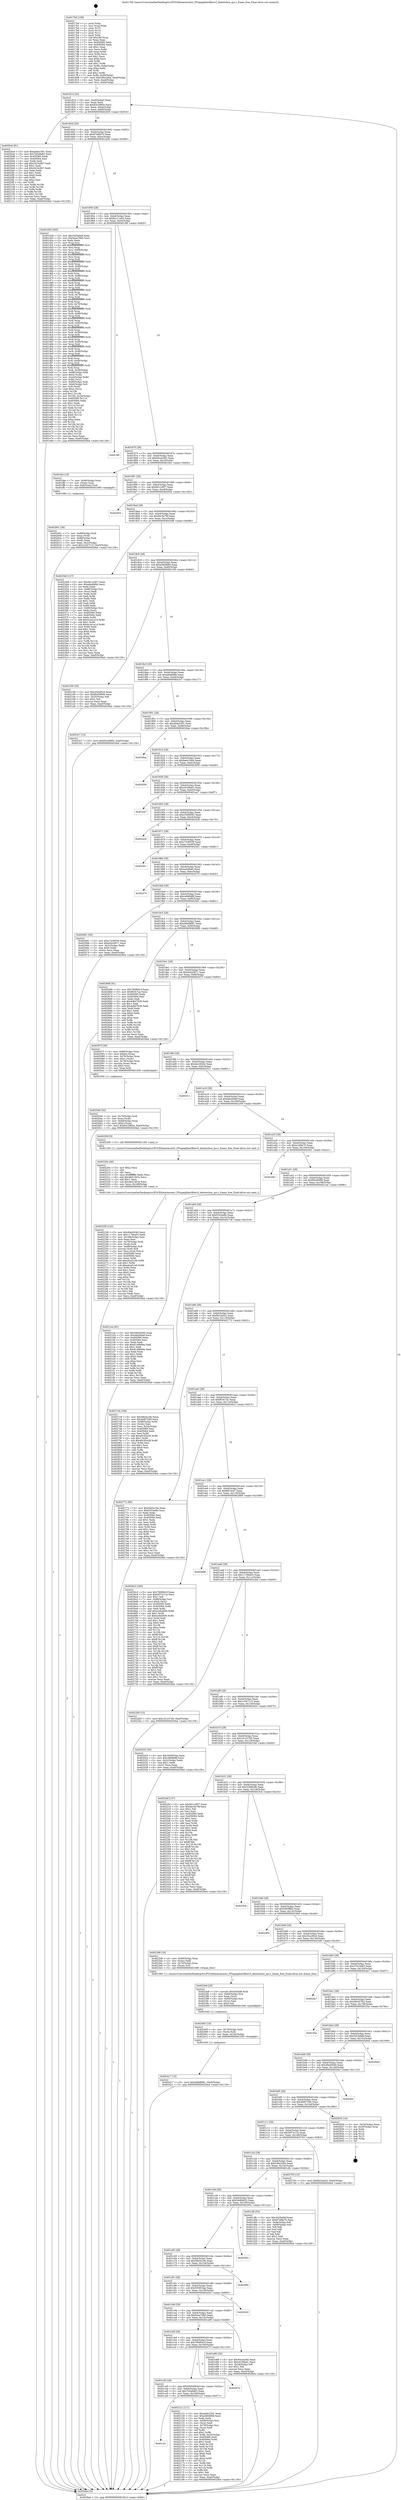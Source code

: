 digraph "0x4017b0" {
  label = "0x4017b0 (/mnt/c/Users/mathe/Desktop/tcc/POCII/binaries/extr_FFmpeglibavfiltervf_deinterlace_qsv.c_frame_free_Final-ollvm.out::main(0))"
  labelloc = "t"
  node[shape=record]

  Entry [label="",width=0.3,height=0.3,shape=circle,fillcolor=black,style=filled]
  "0x40181d" [label="{
     0x40181d [32]\l
     | [instrs]\l
     &nbsp;&nbsp;0x40181d \<+6\>: mov -0xa0(%rbp),%eax\l
     &nbsp;&nbsp;0x401823 \<+2\>: mov %eax,%ecx\l
     &nbsp;&nbsp;0x401825 \<+6\>: sub $0x83c2985e,%ecx\l
     &nbsp;&nbsp;0x40182b \<+6\>: mov %eax,-0xb4(%rbp)\l
     &nbsp;&nbsp;0x401831 \<+6\>: mov %ecx,-0xb8(%rbp)\l
     &nbsp;&nbsp;0x401837 \<+6\>: je 00000000004020c6 \<main+0x916\>\l
  }"]
  "0x4020c6" [label="{
     0x4020c6 [91]\l
     | [instrs]\l
     &nbsp;&nbsp;0x4020c6 \<+5\>: mov $0xabde2391,%eax\l
     &nbsp;&nbsp;0x4020cb \<+5\>: mov $0x7b5a9a63,%ecx\l
     &nbsp;&nbsp;0x4020d0 \<+7\>: mov 0x405060,%edx\l
     &nbsp;&nbsp;0x4020d7 \<+7\>: mov 0x405064,%esi\l
     &nbsp;&nbsp;0x4020de \<+2\>: mov %edx,%edi\l
     &nbsp;&nbsp;0x4020e0 \<+6\>: add $0x3d16c667,%edi\l
     &nbsp;&nbsp;0x4020e6 \<+3\>: sub $0x1,%edi\l
     &nbsp;&nbsp;0x4020e9 \<+6\>: sub $0x3d16c667,%edi\l
     &nbsp;&nbsp;0x4020ef \<+3\>: imul %edi,%edx\l
     &nbsp;&nbsp;0x4020f2 \<+3\>: and $0x1,%edx\l
     &nbsp;&nbsp;0x4020f5 \<+3\>: cmp $0x0,%edx\l
     &nbsp;&nbsp;0x4020f8 \<+4\>: sete %r8b\l
     &nbsp;&nbsp;0x4020fc \<+3\>: cmp $0xa,%esi\l
     &nbsp;&nbsp;0x4020ff \<+4\>: setl %r9b\l
     &nbsp;&nbsp;0x402103 \<+3\>: mov %r8b,%r10b\l
     &nbsp;&nbsp;0x402106 \<+3\>: and %r9b,%r10b\l
     &nbsp;&nbsp;0x402109 \<+3\>: xor %r9b,%r8b\l
     &nbsp;&nbsp;0x40210c \<+3\>: or %r8b,%r10b\l
     &nbsp;&nbsp;0x40210f \<+4\>: test $0x1,%r10b\l
     &nbsp;&nbsp;0x402113 \<+3\>: cmovne %ecx,%eax\l
     &nbsp;&nbsp;0x402116 \<+6\>: mov %eax,-0xa0(%rbp)\l
     &nbsp;&nbsp;0x40211c \<+5\>: jmp 00000000004029a4 \<main+0x11f4\>\l
  }"]
  "0x40183d" [label="{
     0x40183d [28]\l
     | [instrs]\l
     &nbsp;&nbsp;0x40183d \<+5\>: jmp 0000000000401842 \<main+0x92\>\l
     &nbsp;&nbsp;0x401842 \<+6\>: mov -0xb4(%rbp),%eax\l
     &nbsp;&nbsp;0x401848 \<+5\>: sub $0x874f8a70,%eax\l
     &nbsp;&nbsp;0x40184d \<+6\>: mov %eax,-0xbc(%rbp)\l
     &nbsp;&nbsp;0x401853 \<+6\>: je 0000000000401d30 \<main+0x580\>\l
  }"]
  Exit [label="",width=0.3,height=0.3,shape=circle,fillcolor=black,style=filled,peripheries=2]
  "0x401d30" [label="{
     0x401d30 [345]\l
     | [instrs]\l
     &nbsp;&nbsp;0x401d30 \<+5\>: mov $0x3d25ebbf,%eax\l
     &nbsp;&nbsp;0x401d35 \<+5\>: mov $0x5eaa78b0,%ecx\l
     &nbsp;&nbsp;0x401d3a \<+2\>: xor %edx,%edx\l
     &nbsp;&nbsp;0x401d3c \<+3\>: mov %rsp,%rsi\l
     &nbsp;&nbsp;0x401d3f \<+4\>: add $0xfffffffffffffff0,%rsi\l
     &nbsp;&nbsp;0x401d43 \<+3\>: mov %rsi,%rsp\l
     &nbsp;&nbsp;0x401d46 \<+7\>: mov %rsi,-0x98(%rbp)\l
     &nbsp;&nbsp;0x401d4d \<+3\>: mov %rsp,%rsi\l
     &nbsp;&nbsp;0x401d50 \<+4\>: add $0xfffffffffffffff0,%rsi\l
     &nbsp;&nbsp;0x401d54 \<+3\>: mov %rsi,%rsp\l
     &nbsp;&nbsp;0x401d57 \<+3\>: mov %rsp,%rdi\l
     &nbsp;&nbsp;0x401d5a \<+4\>: add $0xfffffffffffffff0,%rdi\l
     &nbsp;&nbsp;0x401d5e \<+3\>: mov %rdi,%rsp\l
     &nbsp;&nbsp;0x401d61 \<+7\>: mov %rdi,-0x90(%rbp)\l
     &nbsp;&nbsp;0x401d68 \<+3\>: mov %rsp,%rdi\l
     &nbsp;&nbsp;0x401d6b \<+4\>: add $0xfffffffffffffff0,%rdi\l
     &nbsp;&nbsp;0x401d6f \<+3\>: mov %rdi,%rsp\l
     &nbsp;&nbsp;0x401d72 \<+7\>: mov %rdi,-0x88(%rbp)\l
     &nbsp;&nbsp;0x401d79 \<+3\>: mov %rsp,%rdi\l
     &nbsp;&nbsp;0x401d7c \<+4\>: add $0xfffffffffffffff0,%rdi\l
     &nbsp;&nbsp;0x401d80 \<+3\>: mov %rdi,%rsp\l
     &nbsp;&nbsp;0x401d83 \<+4\>: mov %rdi,-0x80(%rbp)\l
     &nbsp;&nbsp;0x401d87 \<+3\>: mov %rsp,%rdi\l
     &nbsp;&nbsp;0x401d8a \<+4\>: add $0xfffffffffffffff0,%rdi\l
     &nbsp;&nbsp;0x401d8e \<+3\>: mov %rdi,%rsp\l
     &nbsp;&nbsp;0x401d91 \<+4\>: mov %rdi,-0x78(%rbp)\l
     &nbsp;&nbsp;0x401d95 \<+3\>: mov %rsp,%rdi\l
     &nbsp;&nbsp;0x401d98 \<+4\>: add $0xfffffffffffffff0,%rdi\l
     &nbsp;&nbsp;0x401d9c \<+3\>: mov %rdi,%rsp\l
     &nbsp;&nbsp;0x401d9f \<+4\>: mov %rdi,-0x70(%rbp)\l
     &nbsp;&nbsp;0x401da3 \<+3\>: mov %rsp,%rdi\l
     &nbsp;&nbsp;0x401da6 \<+4\>: add $0xfffffffffffffff0,%rdi\l
     &nbsp;&nbsp;0x401daa \<+3\>: mov %rdi,%rsp\l
     &nbsp;&nbsp;0x401dad \<+4\>: mov %rdi,-0x68(%rbp)\l
     &nbsp;&nbsp;0x401db1 \<+3\>: mov %rsp,%rdi\l
     &nbsp;&nbsp;0x401db4 \<+4\>: add $0xfffffffffffffff0,%rdi\l
     &nbsp;&nbsp;0x401db8 \<+3\>: mov %rdi,%rsp\l
     &nbsp;&nbsp;0x401dbb \<+4\>: mov %rdi,-0x60(%rbp)\l
     &nbsp;&nbsp;0x401dbf \<+3\>: mov %rsp,%rdi\l
     &nbsp;&nbsp;0x401dc2 \<+4\>: add $0xfffffffffffffff0,%rdi\l
     &nbsp;&nbsp;0x401dc6 \<+3\>: mov %rdi,%rsp\l
     &nbsp;&nbsp;0x401dc9 \<+4\>: mov %rdi,-0x58(%rbp)\l
     &nbsp;&nbsp;0x401dcd \<+3\>: mov %rsp,%rdi\l
     &nbsp;&nbsp;0x401dd0 \<+4\>: add $0xfffffffffffffff0,%rdi\l
     &nbsp;&nbsp;0x401dd4 \<+3\>: mov %rdi,%rsp\l
     &nbsp;&nbsp;0x401dd7 \<+4\>: mov %rdi,-0x50(%rbp)\l
     &nbsp;&nbsp;0x401ddb \<+3\>: mov %rsp,%rdi\l
     &nbsp;&nbsp;0x401dde \<+4\>: add $0xfffffffffffffff0,%rdi\l
     &nbsp;&nbsp;0x401de2 \<+3\>: mov %rdi,%rsp\l
     &nbsp;&nbsp;0x401de5 \<+4\>: mov %rdi,-0x48(%rbp)\l
     &nbsp;&nbsp;0x401de9 \<+3\>: mov %rsp,%rdi\l
     &nbsp;&nbsp;0x401dec \<+4\>: add $0xfffffffffffffff0,%rdi\l
     &nbsp;&nbsp;0x401df0 \<+3\>: mov %rdi,%rsp\l
     &nbsp;&nbsp;0x401df3 \<+4\>: mov %rdi,-0x40(%rbp)\l
     &nbsp;&nbsp;0x401df7 \<+3\>: mov %rsp,%rdi\l
     &nbsp;&nbsp;0x401dfa \<+4\>: add $0xfffffffffffffff0,%rdi\l
     &nbsp;&nbsp;0x401dfe \<+3\>: mov %rdi,%rsp\l
     &nbsp;&nbsp;0x401e01 \<+4\>: mov %rdi,-0x38(%rbp)\l
     &nbsp;&nbsp;0x401e05 \<+7\>: mov -0x98(%rbp),%rdi\l
     &nbsp;&nbsp;0x401e0c \<+6\>: movl $0x0,(%rdi)\l
     &nbsp;&nbsp;0x401e12 \<+7\>: mov -0xa4(%rbp),%r8d\l
     &nbsp;&nbsp;0x401e19 \<+3\>: mov %r8d,(%rsi)\l
     &nbsp;&nbsp;0x401e1c \<+7\>: mov -0x90(%rbp),%rdi\l
     &nbsp;&nbsp;0x401e23 \<+7\>: mov -0xb0(%rbp),%r9\l
     &nbsp;&nbsp;0x401e2a \<+3\>: mov %r9,(%rdi)\l
     &nbsp;&nbsp;0x401e2d \<+3\>: cmpl $0x2,(%rsi)\l
     &nbsp;&nbsp;0x401e30 \<+4\>: setne %r10b\l
     &nbsp;&nbsp;0x401e34 \<+4\>: and $0x1,%r10b\l
     &nbsp;&nbsp;0x401e38 \<+4\>: mov %r10b,-0x2d(%rbp)\l
     &nbsp;&nbsp;0x401e3c \<+8\>: mov 0x405060,%r11d\l
     &nbsp;&nbsp;0x401e44 \<+7\>: mov 0x405064,%ebx\l
     &nbsp;&nbsp;0x401e4b \<+3\>: sub $0x1,%edx\l
     &nbsp;&nbsp;0x401e4e \<+3\>: mov %r11d,%r14d\l
     &nbsp;&nbsp;0x401e51 \<+3\>: add %edx,%r14d\l
     &nbsp;&nbsp;0x401e54 \<+4\>: imul %r14d,%r11d\l
     &nbsp;&nbsp;0x401e58 \<+4\>: and $0x1,%r11d\l
     &nbsp;&nbsp;0x401e5c \<+4\>: cmp $0x0,%r11d\l
     &nbsp;&nbsp;0x401e60 \<+4\>: sete %r10b\l
     &nbsp;&nbsp;0x401e64 \<+3\>: cmp $0xa,%ebx\l
     &nbsp;&nbsp;0x401e67 \<+4\>: setl %r15b\l
     &nbsp;&nbsp;0x401e6b \<+3\>: mov %r10b,%r12b\l
     &nbsp;&nbsp;0x401e6e \<+3\>: and %r15b,%r12b\l
     &nbsp;&nbsp;0x401e71 \<+3\>: xor %r15b,%r10b\l
     &nbsp;&nbsp;0x401e74 \<+3\>: or %r10b,%r12b\l
     &nbsp;&nbsp;0x401e77 \<+4\>: test $0x1,%r12b\l
     &nbsp;&nbsp;0x401e7b \<+3\>: cmovne %ecx,%eax\l
     &nbsp;&nbsp;0x401e7e \<+6\>: mov %eax,-0xa0(%rbp)\l
     &nbsp;&nbsp;0x401e84 \<+5\>: jmp 00000000004029a4 \<main+0x11f4\>\l
  }"]
  "0x401859" [label="{
     0x401859 [28]\l
     | [instrs]\l
     &nbsp;&nbsp;0x401859 \<+5\>: jmp 000000000040185e \<main+0xae\>\l
     &nbsp;&nbsp;0x40185e \<+6\>: mov -0xb4(%rbp),%eax\l
     &nbsp;&nbsp;0x401864 \<+5\>: sub $0x8cc11a02,%eax\l
     &nbsp;&nbsp;0x401869 \<+6\>: mov %eax,-0xc0(%rbp)\l
     &nbsp;&nbsp;0x40186f \<+6\>: je 0000000000401fdf \<main+0x82f\>\l
  }"]
  "0x402417" [label="{
     0x402417 [15]\l
     | [instrs]\l
     &nbsp;&nbsp;0x402417 \<+10\>: movl $0xd48d9681,-0xa0(%rbp)\l
     &nbsp;&nbsp;0x402421 \<+5\>: jmp 00000000004029a4 \<main+0x11f4\>\l
  }"]
  "0x401fdf" [label="{
     0x401fdf\l
  }", style=dashed]
  "0x401875" [label="{
     0x401875 [28]\l
     | [instrs]\l
     &nbsp;&nbsp;0x401875 \<+5\>: jmp 000000000040187a \<main+0xca\>\l
     &nbsp;&nbsp;0x40187a \<+6\>: mov -0xb4(%rbp),%eax\l
     &nbsp;&nbsp;0x401880 \<+5\>: sub $0x94cee260,%eax\l
     &nbsp;&nbsp;0x401885 \<+6\>: mov %eax,-0xc4(%rbp)\l
     &nbsp;&nbsp;0x40188b \<+6\>: je 0000000000401fee \<main+0x83e\>\l
  }"]
  "0x402405" [label="{
     0x402405 [18]\l
     | [instrs]\l
     &nbsp;&nbsp;0x402405 \<+4\>: mov -0x70(%rbp),%rdi\l
     &nbsp;&nbsp;0x402409 \<+3\>: mov (%rdi),%rdi\l
     &nbsp;&nbsp;0x40240c \<+6\>: mov %eax,-0x16c(%rbp)\l
     &nbsp;&nbsp;0x402412 \<+5\>: call 0000000000401030 \<free@plt\>\l
     | [calls]\l
     &nbsp;&nbsp;0x401030 \{1\} (unknown)\l
  }"]
  "0x401fee" [label="{
     0x401fee [19]\l
     | [instrs]\l
     &nbsp;&nbsp;0x401fee \<+7\>: mov -0x90(%rbp),%rax\l
     &nbsp;&nbsp;0x401ff5 \<+3\>: mov (%rax),%rax\l
     &nbsp;&nbsp;0x401ff8 \<+4\>: mov 0x8(%rax),%rdi\l
     &nbsp;&nbsp;0x401ffc \<+5\>: call 0000000000401060 \<atoi@plt\>\l
     | [calls]\l
     &nbsp;&nbsp;0x401060 \{1\} (unknown)\l
  }"]
  "0x401891" [label="{
     0x401891 [28]\l
     | [instrs]\l
     &nbsp;&nbsp;0x401891 \<+5\>: jmp 0000000000401896 \<main+0xe6\>\l
     &nbsp;&nbsp;0x401896 \<+6\>: mov -0xb4(%rbp),%eax\l
     &nbsp;&nbsp;0x40189c \<+5\>: sub $0x9d1cc957,%eax\l
     &nbsp;&nbsp;0x4018a1 \<+6\>: mov %eax,-0xc8(%rbp)\l
     &nbsp;&nbsp;0x4018a7 \<+6\>: je 0000000000402932 \<main+0x1182\>\l
  }"]
  "0x4023e8" [label="{
     0x4023e8 [29]\l
     | [instrs]\l
     &nbsp;&nbsp;0x4023e8 \<+10\>: movabs $0x4030d6,%rdi\l
     &nbsp;&nbsp;0x4023f2 \<+4\>: mov -0x60(%rbp),%rsi\l
     &nbsp;&nbsp;0x4023f6 \<+2\>: mov %eax,(%rsi)\l
     &nbsp;&nbsp;0x4023f8 \<+4\>: mov -0x60(%rbp),%rsi\l
     &nbsp;&nbsp;0x4023fc \<+2\>: mov (%rsi),%esi\l
     &nbsp;&nbsp;0x4023fe \<+2\>: mov $0x0,%al\l
     &nbsp;&nbsp;0x402400 \<+5\>: call 0000000000401040 \<printf@plt\>\l
     | [calls]\l
     &nbsp;&nbsp;0x401040 \{1\} (unknown)\l
  }"]
  "0x402932" [label="{
     0x402932\l
  }", style=dashed]
  "0x4018ad" [label="{
     0x4018ad [28]\l
     | [instrs]\l
     &nbsp;&nbsp;0x4018ad \<+5\>: jmp 00000000004018b2 \<main+0x102\>\l
     &nbsp;&nbsp;0x4018b2 \<+6\>: mov -0xb4(%rbp),%eax\l
     &nbsp;&nbsp;0x4018b8 \<+5\>: sub $0x9ec5e79f,%eax\l
     &nbsp;&nbsp;0x4018bd \<+6\>: mov %eax,-0xcc(%rbp)\l
     &nbsp;&nbsp;0x4018c3 \<+6\>: je 0000000000402348 \<main+0xb98\>\l
  }"]
  "0x402236" [label="{
     0x402236 [122]\l
     | [instrs]\l
     &nbsp;&nbsp;0x402236 \<+5\>: mov $0x49e45040,%ecx\l
     &nbsp;&nbsp;0x40223b \<+5\>: mov $0x11794a03,%edx\l
     &nbsp;&nbsp;0x402240 \<+6\>: mov -0x168(%rbp),%esi\l
     &nbsp;&nbsp;0x402246 \<+3\>: imul %eax,%esi\l
     &nbsp;&nbsp;0x402249 \<+4\>: mov -0x70(%rbp),%rdi\l
     &nbsp;&nbsp;0x40224d \<+3\>: mov (%rdi),%rdi\l
     &nbsp;&nbsp;0x402250 \<+4\>: mov -0x68(%rbp),%r8\l
     &nbsp;&nbsp;0x402254 \<+3\>: movslq (%r8),%r8\l
     &nbsp;&nbsp;0x402257 \<+4\>: mov %esi,(%rdi,%r8,4)\l
     &nbsp;&nbsp;0x40225b \<+7\>: mov 0x405060,%eax\l
     &nbsp;&nbsp;0x402262 \<+7\>: mov 0x405064,%esi\l
     &nbsp;&nbsp;0x402269 \<+3\>: mov %eax,%r9d\l
     &nbsp;&nbsp;0x40226c \<+7\>: add $0xa4ca51e6,%r9d\l
     &nbsp;&nbsp;0x402273 \<+4\>: sub $0x1,%r9d\l
     &nbsp;&nbsp;0x402277 \<+7\>: sub $0xa4ca51e6,%r9d\l
     &nbsp;&nbsp;0x40227e \<+4\>: imul %r9d,%eax\l
     &nbsp;&nbsp;0x402282 \<+3\>: and $0x1,%eax\l
     &nbsp;&nbsp;0x402285 \<+3\>: cmp $0x0,%eax\l
     &nbsp;&nbsp;0x402288 \<+4\>: sete %r10b\l
     &nbsp;&nbsp;0x40228c \<+3\>: cmp $0xa,%esi\l
     &nbsp;&nbsp;0x40228f \<+4\>: setl %r11b\l
     &nbsp;&nbsp;0x402293 \<+3\>: mov %r10b,%bl\l
     &nbsp;&nbsp;0x402296 \<+3\>: and %r11b,%bl\l
     &nbsp;&nbsp;0x402299 \<+3\>: xor %r11b,%r10b\l
     &nbsp;&nbsp;0x40229c \<+3\>: or %r10b,%bl\l
     &nbsp;&nbsp;0x40229f \<+3\>: test $0x1,%bl\l
     &nbsp;&nbsp;0x4022a2 \<+3\>: cmovne %edx,%ecx\l
     &nbsp;&nbsp;0x4022a5 \<+6\>: mov %ecx,-0xa0(%rbp)\l
     &nbsp;&nbsp;0x4022ab \<+5\>: jmp 00000000004029a4 \<main+0x11f4\>\l
  }"]
  "0x402348" [label="{
     0x402348 [127]\l
     | [instrs]\l
     &nbsp;&nbsp;0x402348 \<+5\>: mov $0x9d1cc957,%eax\l
     &nbsp;&nbsp;0x40234d \<+5\>: mov $0xa8a60fbb,%ecx\l
     &nbsp;&nbsp;0x402352 \<+2\>: xor %edx,%edx\l
     &nbsp;&nbsp;0x402354 \<+4\>: mov -0x68(%rbp),%rsi\l
     &nbsp;&nbsp;0x402358 \<+2\>: mov (%rsi),%edi\l
     &nbsp;&nbsp;0x40235a \<+3\>: mov %edx,%r8d\l
     &nbsp;&nbsp;0x40235d \<+3\>: sub %edi,%r8d\l
     &nbsp;&nbsp;0x402360 \<+2\>: mov %edx,%edi\l
     &nbsp;&nbsp;0x402362 \<+3\>: sub $0x1,%edi\l
     &nbsp;&nbsp;0x402365 \<+3\>: add %edi,%r8d\l
     &nbsp;&nbsp;0x402368 \<+3\>: sub %r8d,%edx\l
     &nbsp;&nbsp;0x40236b \<+4\>: mov -0x68(%rbp),%rsi\l
     &nbsp;&nbsp;0x40236f \<+2\>: mov %edx,(%rsi)\l
     &nbsp;&nbsp;0x402371 \<+7\>: mov 0x405060,%edx\l
     &nbsp;&nbsp;0x402378 \<+7\>: mov 0x405064,%edi\l
     &nbsp;&nbsp;0x40237f \<+3\>: mov %edx,%r8d\l
     &nbsp;&nbsp;0x402382 \<+7\>: add $0x4c3a1a1d,%r8d\l
     &nbsp;&nbsp;0x402389 \<+4\>: sub $0x1,%r8d\l
     &nbsp;&nbsp;0x40238d \<+7\>: sub $0x4c3a1a1d,%r8d\l
     &nbsp;&nbsp;0x402394 \<+4\>: imul %r8d,%edx\l
     &nbsp;&nbsp;0x402398 \<+3\>: and $0x1,%edx\l
     &nbsp;&nbsp;0x40239b \<+3\>: cmp $0x0,%edx\l
     &nbsp;&nbsp;0x40239e \<+4\>: sete %r9b\l
     &nbsp;&nbsp;0x4023a2 \<+3\>: cmp $0xa,%edi\l
     &nbsp;&nbsp;0x4023a5 \<+4\>: setl %r10b\l
     &nbsp;&nbsp;0x4023a9 \<+3\>: mov %r9b,%r11b\l
     &nbsp;&nbsp;0x4023ac \<+3\>: and %r10b,%r11b\l
     &nbsp;&nbsp;0x4023af \<+3\>: xor %r10b,%r9b\l
     &nbsp;&nbsp;0x4023b2 \<+3\>: or %r9b,%r11b\l
     &nbsp;&nbsp;0x4023b5 \<+4\>: test $0x1,%r11b\l
     &nbsp;&nbsp;0x4023b9 \<+3\>: cmovne %ecx,%eax\l
     &nbsp;&nbsp;0x4023bc \<+6\>: mov %eax,-0xa0(%rbp)\l
     &nbsp;&nbsp;0x4023c2 \<+5\>: jmp 00000000004029a4 \<main+0x11f4\>\l
  }"]
  "0x4018c9" [label="{
     0x4018c9 [28]\l
     | [instrs]\l
     &nbsp;&nbsp;0x4018c9 \<+5\>: jmp 00000000004018ce \<main+0x11e\>\l
     &nbsp;&nbsp;0x4018ce \<+6\>: mov -0xb4(%rbp),%eax\l
     &nbsp;&nbsp;0x4018d4 \<+5\>: sub $0xa5fd4668,%eax\l
     &nbsp;&nbsp;0x4018d9 \<+6\>: mov %eax,-0xd0(%rbp)\l
     &nbsp;&nbsp;0x4018df \<+6\>: je 0000000000402190 \<main+0x9e0\>\l
  }"]
  "0x40220e" [label="{
     0x40220e [40]\l
     | [instrs]\l
     &nbsp;&nbsp;0x40220e \<+5\>: mov $0x2,%ecx\l
     &nbsp;&nbsp;0x402213 \<+1\>: cltd\l
     &nbsp;&nbsp;0x402214 \<+2\>: idiv %ecx\l
     &nbsp;&nbsp;0x402216 \<+6\>: imul $0xfffffffe,%edx,%ecx\l
     &nbsp;&nbsp;0x40221c \<+6\>: add $0x4641261b,%ecx\l
     &nbsp;&nbsp;0x402222 \<+3\>: add $0x1,%ecx\l
     &nbsp;&nbsp;0x402225 \<+6\>: sub $0x4641261b,%ecx\l
     &nbsp;&nbsp;0x40222b \<+6\>: mov %ecx,-0x168(%rbp)\l
     &nbsp;&nbsp;0x402231 \<+5\>: call 0000000000401160 \<next_i\>\l
     | [calls]\l
     &nbsp;&nbsp;0x401160 \{1\} (/mnt/c/Users/mathe/Desktop/tcc/POCII/binaries/extr_FFmpeglibavfiltervf_deinterlace_qsv.c_frame_free_Final-ollvm.out::next_i)\l
  }"]
  "0x402190" [label="{
     0x402190 [30]\l
     | [instrs]\l
     &nbsp;&nbsp;0x402190 \<+5\>: mov $0x35ec85c0,%eax\l
     &nbsp;&nbsp;0x402195 \<+5\>: mov $0xf0a59069,%ecx\l
     &nbsp;&nbsp;0x40219a \<+3\>: mov -0x25(%rbp),%dl\l
     &nbsp;&nbsp;0x40219d \<+3\>: test $0x1,%dl\l
     &nbsp;&nbsp;0x4021a0 \<+3\>: cmovne %ecx,%eax\l
     &nbsp;&nbsp;0x4021a3 \<+6\>: mov %eax,-0xa0(%rbp)\l
     &nbsp;&nbsp;0x4021a9 \<+5\>: jmp 00000000004029a4 \<main+0x11f4\>\l
  }"]
  "0x4018e5" [label="{
     0x4018e5 [28]\l
     | [instrs]\l
     &nbsp;&nbsp;0x4018e5 \<+5\>: jmp 00000000004018ea \<main+0x13a\>\l
     &nbsp;&nbsp;0x4018ea \<+6\>: mov -0xb4(%rbp),%eax\l
     &nbsp;&nbsp;0x4018f0 \<+5\>: sub $0xa8a60fbb,%eax\l
     &nbsp;&nbsp;0x4018f5 \<+6\>: mov %eax,-0xd4(%rbp)\l
     &nbsp;&nbsp;0x4018fb \<+6\>: je 00000000004023c7 \<main+0xc17\>\l
  }"]
  "0x401cf1" [label="{
     0x401cf1\l
  }", style=dashed]
  "0x4023c7" [label="{
     0x4023c7 [15]\l
     | [instrs]\l
     &nbsp;&nbsp;0x4023c7 \<+10\>: movl $0x83c2985e,-0xa0(%rbp)\l
     &nbsp;&nbsp;0x4023d1 \<+5\>: jmp 00000000004029a4 \<main+0x11f4\>\l
  }"]
  "0x401901" [label="{
     0x401901 [28]\l
     | [instrs]\l
     &nbsp;&nbsp;0x401901 \<+5\>: jmp 0000000000401906 \<main+0x156\>\l
     &nbsp;&nbsp;0x401906 \<+6\>: mov -0xb4(%rbp),%eax\l
     &nbsp;&nbsp;0x40190c \<+5\>: sub $0xabde2391,%eax\l
     &nbsp;&nbsp;0x401911 \<+6\>: mov %eax,-0xd8(%rbp)\l
     &nbsp;&nbsp;0x401917 \<+6\>: je 00000000004028aa \<main+0x10fa\>\l
  }"]
  "0x402121" [label="{
     0x402121 [111]\l
     | [instrs]\l
     &nbsp;&nbsp;0x402121 \<+5\>: mov $0xabde2391,%eax\l
     &nbsp;&nbsp;0x402126 \<+5\>: mov $0xa5fd4668,%ecx\l
     &nbsp;&nbsp;0x40212b \<+2\>: xor %edx,%edx\l
     &nbsp;&nbsp;0x40212d \<+4\>: mov -0x68(%rbp),%rsi\l
     &nbsp;&nbsp;0x402131 \<+2\>: mov (%rsi),%edi\l
     &nbsp;&nbsp;0x402133 \<+4\>: mov -0x78(%rbp),%rsi\l
     &nbsp;&nbsp;0x402137 \<+2\>: cmp (%rsi),%edi\l
     &nbsp;&nbsp;0x402139 \<+4\>: setl %r8b\l
     &nbsp;&nbsp;0x40213d \<+4\>: and $0x1,%r8b\l
     &nbsp;&nbsp;0x402141 \<+4\>: mov %r8b,-0x25(%rbp)\l
     &nbsp;&nbsp;0x402145 \<+7\>: mov 0x405060,%edi\l
     &nbsp;&nbsp;0x40214c \<+8\>: mov 0x405064,%r9d\l
     &nbsp;&nbsp;0x402154 \<+3\>: sub $0x1,%edx\l
     &nbsp;&nbsp;0x402157 \<+3\>: mov %edi,%r10d\l
     &nbsp;&nbsp;0x40215a \<+3\>: add %edx,%r10d\l
     &nbsp;&nbsp;0x40215d \<+4\>: imul %r10d,%edi\l
     &nbsp;&nbsp;0x402161 \<+3\>: and $0x1,%edi\l
     &nbsp;&nbsp;0x402164 \<+3\>: cmp $0x0,%edi\l
     &nbsp;&nbsp;0x402167 \<+4\>: sete %r8b\l
     &nbsp;&nbsp;0x40216b \<+4\>: cmp $0xa,%r9d\l
     &nbsp;&nbsp;0x40216f \<+4\>: setl %r11b\l
     &nbsp;&nbsp;0x402173 \<+3\>: mov %r8b,%bl\l
     &nbsp;&nbsp;0x402176 \<+3\>: and %r11b,%bl\l
     &nbsp;&nbsp;0x402179 \<+3\>: xor %r11b,%r8b\l
     &nbsp;&nbsp;0x40217c \<+3\>: or %r8b,%bl\l
     &nbsp;&nbsp;0x40217f \<+3\>: test $0x1,%bl\l
     &nbsp;&nbsp;0x402182 \<+3\>: cmovne %ecx,%eax\l
     &nbsp;&nbsp;0x402185 \<+6\>: mov %eax,-0xa0(%rbp)\l
     &nbsp;&nbsp;0x40218b \<+5\>: jmp 00000000004029a4 \<main+0x11f4\>\l
  }"]
  "0x4028aa" [label="{
     0x4028aa\l
  }", style=dashed]
  "0x40191d" [label="{
     0x40191d [28]\l
     | [instrs]\l
     &nbsp;&nbsp;0x40191d \<+5\>: jmp 0000000000401922 \<main+0x172\>\l
     &nbsp;&nbsp;0x401922 \<+6\>: mov -0xb4(%rbp),%eax\l
     &nbsp;&nbsp;0x401928 \<+5\>: sub $0xbedc1b6d,%eax\l
     &nbsp;&nbsp;0x40192d \<+6\>: mov %eax,-0xdc(%rbp)\l
     &nbsp;&nbsp;0x401933 \<+6\>: je 0000000000402659 \<main+0xea9\>\l
  }"]
  "0x401cd5" [label="{
     0x401cd5 [28]\l
     | [instrs]\l
     &nbsp;&nbsp;0x401cd5 \<+5\>: jmp 0000000000401cda \<main+0x52a\>\l
     &nbsp;&nbsp;0x401cda \<+6\>: mov -0xb4(%rbp),%eax\l
     &nbsp;&nbsp;0x401ce0 \<+5\>: sub $0x7b5a9a63,%eax\l
     &nbsp;&nbsp;0x401ce5 \<+6\>: mov %eax,-0x164(%rbp)\l
     &nbsp;&nbsp;0x401ceb \<+6\>: je 0000000000402121 \<main+0x971\>\l
  }"]
  "0x402659" [label="{
     0x402659\l
  }", style=dashed]
  "0x401939" [label="{
     0x401939 [28]\l
     | [instrs]\l
     &nbsp;&nbsp;0x401939 \<+5\>: jmp 000000000040193e \<main+0x18e\>\l
     &nbsp;&nbsp;0x40193e \<+6\>: mov -0xb4(%rbp),%eax\l
     &nbsp;&nbsp;0x401944 \<+5\>: sub $0xc0169ad1,%eax\l
     &nbsp;&nbsp;0x401949 \<+6\>: mov %eax,-0xe0(%rbp)\l
     &nbsp;&nbsp;0x40194f \<+6\>: je 0000000000401ea7 \<main+0x6f7\>\l
  }"]
  "0x402970" [label="{
     0x402970\l
  }", style=dashed]
  "0x401ea7" [label="{
     0x401ea7\l
  }", style=dashed]
  "0x401955" [label="{
     0x401955 [28]\l
     | [instrs]\l
     &nbsp;&nbsp;0x401955 \<+5\>: jmp 000000000040195a \<main+0x1aa\>\l
     &nbsp;&nbsp;0x40195a \<+6\>: mov -0xb4(%rbp),%eax\l
     &nbsp;&nbsp;0x401960 \<+5\>: sub $0xc5388092,%eax\l
     &nbsp;&nbsp;0x401965 \<+6\>: mov %eax,-0xe4(%rbp)\l
     &nbsp;&nbsp;0x40196b \<+6\>: je 0000000000402426 \<main+0xc76\>\l
  }"]
  "0x4020a6" [label="{
     0x4020a6 [32]\l
     | [instrs]\l
     &nbsp;&nbsp;0x4020a6 \<+4\>: mov -0x70(%rbp),%rdi\l
     &nbsp;&nbsp;0x4020aa \<+3\>: mov %rax,(%rdi)\l
     &nbsp;&nbsp;0x4020ad \<+4\>: mov -0x68(%rbp),%rax\l
     &nbsp;&nbsp;0x4020b1 \<+6\>: movl $0x0,(%rax)\l
     &nbsp;&nbsp;0x4020b7 \<+10\>: movl $0x83c2985e,-0xa0(%rbp)\l
     &nbsp;&nbsp;0x4020c1 \<+5\>: jmp 00000000004029a4 \<main+0x11f4\>\l
  }"]
  "0x402426" [label="{
     0x402426\l
  }", style=dashed]
  "0x401971" [label="{
     0x401971 [28]\l
     | [instrs]\l
     &nbsp;&nbsp;0x401971 \<+5\>: jmp 0000000000401976 \<main+0x1c6\>\l
     &nbsp;&nbsp;0x401976 \<+6\>: mov -0xb4(%rbp),%eax\l
     &nbsp;&nbsp;0x40197c \<+5\>: sub $0xc7439539,%eax\l
     &nbsp;&nbsp;0x401981 \<+6\>: mov %eax,-0xe8(%rbp)\l
     &nbsp;&nbsp;0x401987 \<+6\>: je 0000000000402561 \<main+0xdb1\>\l
  }"]
  "0x402001" [label="{
     0x402001 [36]\l
     | [instrs]\l
     &nbsp;&nbsp;0x402001 \<+7\>: mov -0x88(%rbp),%rdi\l
     &nbsp;&nbsp;0x402008 \<+2\>: mov %eax,(%rdi)\l
     &nbsp;&nbsp;0x40200a \<+7\>: mov -0x88(%rbp),%rdi\l
     &nbsp;&nbsp;0x402011 \<+2\>: mov (%rdi),%eax\l
     &nbsp;&nbsp;0x402013 \<+3\>: mov %eax,-0x2c(%rbp)\l
     &nbsp;&nbsp;0x402016 \<+10\>: movl $0x1c547115,-0xa0(%rbp)\l
     &nbsp;&nbsp;0x402020 \<+5\>: jmp 00000000004029a4 \<main+0x11f4\>\l
  }"]
  "0x402561" [label="{
     0x402561\l
  }", style=dashed]
  "0x40198d" [label="{
     0x40198d [28]\l
     | [instrs]\l
     &nbsp;&nbsp;0x40198d \<+5\>: jmp 0000000000401992 \<main+0x1e2\>\l
     &nbsp;&nbsp;0x401992 \<+6\>: mov -0xb4(%rbp),%eax\l
     &nbsp;&nbsp;0x401998 \<+5\>: sub $0xca34fbe0,%eax\l
     &nbsp;&nbsp;0x40199d \<+6\>: mov %eax,-0xec(%rbp)\l
     &nbsp;&nbsp;0x4019a3 \<+6\>: je 0000000000402570 \<main+0xdc0\>\l
  }"]
  "0x401cb9" [label="{
     0x401cb9 [28]\l
     | [instrs]\l
     &nbsp;&nbsp;0x401cb9 \<+5\>: jmp 0000000000401cbe \<main+0x50e\>\l
     &nbsp;&nbsp;0x401cbe \<+6\>: mov -0xb4(%rbp),%eax\l
     &nbsp;&nbsp;0x401cc4 \<+5\>: sub $0x7909641f,%eax\l
     &nbsp;&nbsp;0x401cc9 \<+6\>: mov %eax,-0x160(%rbp)\l
     &nbsp;&nbsp;0x401ccf \<+6\>: je 0000000000402970 \<main+0x11c0\>\l
  }"]
  "0x402570" [label="{
     0x402570\l
  }", style=dashed]
  "0x4019a9" [label="{
     0x4019a9 [28]\l
     | [instrs]\l
     &nbsp;&nbsp;0x4019a9 \<+5\>: jmp 00000000004019ae \<main+0x1fe\>\l
     &nbsp;&nbsp;0x4019ae \<+6\>: mov -0xb4(%rbp),%eax\l
     &nbsp;&nbsp;0x4019b4 \<+5\>: sub $0xcd668d8f,%eax\l
     &nbsp;&nbsp;0x4019b9 \<+6\>: mov %eax,-0xf0(%rbp)\l
     &nbsp;&nbsp;0x4019bf \<+6\>: je 0000000000402061 \<main+0x8b1\>\l
  }"]
  "0x401e89" [label="{
     0x401e89 [30]\l
     | [instrs]\l
     &nbsp;&nbsp;0x401e89 \<+5\>: mov $0x94cee260,%eax\l
     &nbsp;&nbsp;0x401e8e \<+5\>: mov $0xc0169ad1,%ecx\l
     &nbsp;&nbsp;0x401e93 \<+3\>: mov -0x2d(%rbp),%dl\l
     &nbsp;&nbsp;0x401e96 \<+3\>: test $0x1,%dl\l
     &nbsp;&nbsp;0x401e99 \<+3\>: cmovne %ecx,%eax\l
     &nbsp;&nbsp;0x401e9c \<+6\>: mov %eax,-0xa0(%rbp)\l
     &nbsp;&nbsp;0x401ea2 \<+5\>: jmp 00000000004029a4 \<main+0x11f4\>\l
  }"]
  "0x402061" [label="{
     0x402061 [30]\l
     | [instrs]\l
     &nbsp;&nbsp;0x402061 \<+5\>: mov $0xc7439539,%eax\l
     &nbsp;&nbsp;0x402066 \<+5\>: mov $0xdcb2d071,%ecx\l
     &nbsp;&nbsp;0x40206b \<+3\>: mov -0x2c(%rbp),%edx\l
     &nbsp;&nbsp;0x40206e \<+3\>: cmp $0x0,%edx\l
     &nbsp;&nbsp;0x402071 \<+3\>: cmove %ecx,%eax\l
     &nbsp;&nbsp;0x402074 \<+6\>: mov %eax,-0xa0(%rbp)\l
     &nbsp;&nbsp;0x40207a \<+5\>: jmp 00000000004029a4 \<main+0x11f4\>\l
  }"]
  "0x4019c5" [label="{
     0x4019c5 [28]\l
     | [instrs]\l
     &nbsp;&nbsp;0x4019c5 \<+5\>: jmp 00000000004019ca \<main+0x21a\>\l
     &nbsp;&nbsp;0x4019ca \<+6\>: mov -0xb4(%rbp),%eax\l
     &nbsp;&nbsp;0x4019d0 \<+5\>: sub $0xd48d9681,%eax\l
     &nbsp;&nbsp;0x4019d5 \<+6\>: mov %eax,-0xf4(%rbp)\l
     &nbsp;&nbsp;0x4019db \<+6\>: je 0000000000402668 \<main+0xeb8\>\l
  }"]
  "0x401c9d" [label="{
     0x401c9d [28]\l
     | [instrs]\l
     &nbsp;&nbsp;0x401c9d \<+5\>: jmp 0000000000401ca2 \<main+0x4f2\>\l
     &nbsp;&nbsp;0x401ca2 \<+6\>: mov -0xb4(%rbp),%eax\l
     &nbsp;&nbsp;0x401ca8 \<+5\>: sub $0x5eaa78b0,%eax\l
     &nbsp;&nbsp;0x401cad \<+6\>: mov %eax,-0x15c(%rbp)\l
     &nbsp;&nbsp;0x401cb3 \<+6\>: je 0000000000401e89 \<main+0x6d9\>\l
  }"]
  "0x402668" [label="{
     0x402668 [91]\l
     | [instrs]\l
     &nbsp;&nbsp;0x402668 \<+5\>: mov $0x7909641f,%eax\l
     &nbsp;&nbsp;0x40266d \<+5\>: mov $0xff19c7ac,%ecx\l
     &nbsp;&nbsp;0x402672 \<+7\>: mov 0x405060,%edx\l
     &nbsp;&nbsp;0x402679 \<+7\>: mov 0x405064,%esi\l
     &nbsp;&nbsp;0x402680 \<+2\>: mov %edx,%edi\l
     &nbsp;&nbsp;0x402682 \<+6\>: sub $0x4d6d7626,%edi\l
     &nbsp;&nbsp;0x402688 \<+3\>: sub $0x1,%edi\l
     &nbsp;&nbsp;0x40268b \<+6\>: add $0x4d6d7626,%edi\l
     &nbsp;&nbsp;0x402691 \<+3\>: imul %edi,%edx\l
     &nbsp;&nbsp;0x402694 \<+3\>: and $0x1,%edx\l
     &nbsp;&nbsp;0x402697 \<+3\>: cmp $0x0,%edx\l
     &nbsp;&nbsp;0x40269a \<+4\>: sete %r8b\l
     &nbsp;&nbsp;0x40269e \<+3\>: cmp $0xa,%esi\l
     &nbsp;&nbsp;0x4026a1 \<+4\>: setl %r9b\l
     &nbsp;&nbsp;0x4026a5 \<+3\>: mov %r8b,%r10b\l
     &nbsp;&nbsp;0x4026a8 \<+3\>: and %r9b,%r10b\l
     &nbsp;&nbsp;0x4026ab \<+3\>: xor %r9b,%r8b\l
     &nbsp;&nbsp;0x4026ae \<+3\>: or %r8b,%r10b\l
     &nbsp;&nbsp;0x4026b1 \<+4\>: test $0x1,%r10b\l
     &nbsp;&nbsp;0x4026b5 \<+3\>: cmovne %ecx,%eax\l
     &nbsp;&nbsp;0x4026b8 \<+6\>: mov %eax,-0xa0(%rbp)\l
     &nbsp;&nbsp;0x4026be \<+5\>: jmp 00000000004029a4 \<main+0x11f4\>\l
  }"]
  "0x4019e1" [label="{
     0x4019e1 [28]\l
     | [instrs]\l
     &nbsp;&nbsp;0x4019e1 \<+5\>: jmp 00000000004019e6 \<main+0x236\>\l
     &nbsp;&nbsp;0x4019e6 \<+6\>: mov -0xb4(%rbp),%eax\l
     &nbsp;&nbsp;0x4019ec \<+5\>: sub $0xdcb2d071,%eax\l
     &nbsp;&nbsp;0x4019f1 \<+6\>: mov %eax,-0xf8(%rbp)\l
     &nbsp;&nbsp;0x4019f7 \<+6\>: je 000000000040207f \<main+0x8cf\>\l
  }"]
  "0x402043" [label="{
     0x402043\l
  }", style=dashed]
  "0x40207f" [label="{
     0x40207f [39]\l
     | [instrs]\l
     &nbsp;&nbsp;0x40207f \<+4\>: mov -0x80(%rbp),%rax\l
     &nbsp;&nbsp;0x402083 \<+6\>: movl $0x64,(%rax)\l
     &nbsp;&nbsp;0x402089 \<+4\>: mov -0x78(%rbp),%rax\l
     &nbsp;&nbsp;0x40208d \<+6\>: movl $0x1,(%rax)\l
     &nbsp;&nbsp;0x402093 \<+4\>: mov -0x78(%rbp),%rax\l
     &nbsp;&nbsp;0x402097 \<+3\>: movslq (%rax),%rax\l
     &nbsp;&nbsp;0x40209a \<+4\>: shl $0x2,%rax\l
     &nbsp;&nbsp;0x40209e \<+3\>: mov %rax,%rdi\l
     &nbsp;&nbsp;0x4020a1 \<+5\>: call 0000000000401050 \<malloc@plt\>\l
     | [calls]\l
     &nbsp;&nbsp;0x401050 \{1\} (unknown)\l
  }"]
  "0x4019fd" [label="{
     0x4019fd [28]\l
     | [instrs]\l
     &nbsp;&nbsp;0x4019fd \<+5\>: jmp 0000000000401a02 \<main+0x252\>\l
     &nbsp;&nbsp;0x401a02 \<+6\>: mov -0xb4(%rbp),%eax\l
     &nbsp;&nbsp;0x401a08 \<+5\>: sub $0xdec383dc,%eax\l
     &nbsp;&nbsp;0x401a0d \<+6\>: mov %eax,-0xfc(%rbp)\l
     &nbsp;&nbsp;0x401a13 \<+6\>: je 0000000000402511 \<main+0xd61\>\l
  }"]
  "0x401c81" [label="{
     0x401c81 [28]\l
     | [instrs]\l
     &nbsp;&nbsp;0x401c81 \<+5\>: jmp 0000000000401c86 \<main+0x4d6\>\l
     &nbsp;&nbsp;0x401c86 \<+6\>: mov -0xb4(%rbp),%eax\l
     &nbsp;&nbsp;0x401c8c \<+5\>: sub $0x593953ae,%eax\l
     &nbsp;&nbsp;0x401c91 \<+6\>: mov %eax,-0x158(%rbp)\l
     &nbsp;&nbsp;0x401c97 \<+6\>: je 0000000000402043 \<main+0x893\>\l
  }"]
  "0x402511" [label="{
     0x402511\l
  }", style=dashed]
  "0x401a19" [label="{
     0x401a19 [28]\l
     | [instrs]\l
     &nbsp;&nbsp;0x401a19 \<+5\>: jmp 0000000000401a1e \<main+0x26e\>\l
     &nbsp;&nbsp;0x401a1e \<+6\>: mov -0xb4(%rbp),%eax\l
     &nbsp;&nbsp;0x401a24 \<+5\>: sub $0xe8a59def,%eax\l
     &nbsp;&nbsp;0x401a29 \<+6\>: mov %eax,-0x100(%rbp)\l
     &nbsp;&nbsp;0x401a2f \<+6\>: je 0000000000402209 \<main+0xa59\>\l
  }"]
  "0x40298c" [label="{
     0x40298c\l
  }", style=dashed]
  "0x402209" [label="{
     0x402209 [5]\l
     | [instrs]\l
     &nbsp;&nbsp;0x402209 \<+5\>: call 0000000000401160 \<next_i\>\l
     | [calls]\l
     &nbsp;&nbsp;0x401160 \{1\} (/mnt/c/Users/mathe/Desktop/tcc/POCII/binaries/extr_FFmpeglibavfiltervf_deinterlace_qsv.c_frame_free_Final-ollvm.out::next_i)\l
  }"]
  "0x401a35" [label="{
     0x401a35 [28]\l
     | [instrs]\l
     &nbsp;&nbsp;0x401a35 \<+5\>: jmp 0000000000401a3a \<main+0x28a\>\l
     &nbsp;&nbsp;0x401a3a \<+6\>: mov -0xb4(%rbp),%eax\l
     &nbsp;&nbsp;0x401a40 \<+5\>: sub $0xec2fde75,%eax\l
     &nbsp;&nbsp;0x401a45 \<+6\>: mov %eax,-0x104(%rbp)\l
     &nbsp;&nbsp;0x401a4b \<+6\>: je 0000000000402491 \<main+0xce1\>\l
  }"]
  "0x401c65" [label="{
     0x401c65 [28]\l
     | [instrs]\l
     &nbsp;&nbsp;0x401c65 \<+5\>: jmp 0000000000401c6a \<main+0x4ba\>\l
     &nbsp;&nbsp;0x401c6a \<+6\>: mov -0xb4(%rbp),%eax\l
     &nbsp;&nbsp;0x401c70 \<+5\>: sub $0x58e3e18e,%eax\l
     &nbsp;&nbsp;0x401c75 \<+6\>: mov %eax,-0x154(%rbp)\l
     &nbsp;&nbsp;0x401c7b \<+6\>: je 000000000040298c \<main+0x11dc\>\l
  }"]
  "0x402491" [label="{
     0x402491\l
  }", style=dashed]
  "0x401a51" [label="{
     0x401a51 [28]\l
     | [instrs]\l
     &nbsp;&nbsp;0x401a51 \<+5\>: jmp 0000000000401a56 \<main+0x2a6\>\l
     &nbsp;&nbsp;0x401a56 \<+6\>: mov -0xb4(%rbp),%eax\l
     &nbsp;&nbsp;0x401a5c \<+5\>: sub $0xf0a59069,%eax\l
     &nbsp;&nbsp;0x401a61 \<+6\>: mov %eax,-0x108(%rbp)\l
     &nbsp;&nbsp;0x401a67 \<+6\>: je 00000000004021ae \<main+0x9fe\>\l
  }"]
  "0x40295c" [label="{
     0x40295c\l
  }", style=dashed]
  "0x4021ae" [label="{
     0x4021ae [91]\l
     | [instrs]\l
     &nbsp;&nbsp;0x4021ae \<+5\>: mov $0x49e45040,%eax\l
     &nbsp;&nbsp;0x4021b3 \<+5\>: mov $0xe8a59def,%ecx\l
     &nbsp;&nbsp;0x4021b8 \<+7\>: mov 0x405060,%edx\l
     &nbsp;&nbsp;0x4021bf \<+7\>: mov 0x405064,%esi\l
     &nbsp;&nbsp;0x4021c6 \<+2\>: mov %edx,%edi\l
     &nbsp;&nbsp;0x4021c8 \<+6\>: add $0x8149b06a,%edi\l
     &nbsp;&nbsp;0x4021ce \<+3\>: sub $0x1,%edi\l
     &nbsp;&nbsp;0x4021d1 \<+6\>: sub $0x8149b06a,%edi\l
     &nbsp;&nbsp;0x4021d7 \<+3\>: imul %edi,%edx\l
     &nbsp;&nbsp;0x4021da \<+3\>: and $0x1,%edx\l
     &nbsp;&nbsp;0x4021dd \<+3\>: cmp $0x0,%edx\l
     &nbsp;&nbsp;0x4021e0 \<+4\>: sete %r8b\l
     &nbsp;&nbsp;0x4021e4 \<+3\>: cmp $0xa,%esi\l
     &nbsp;&nbsp;0x4021e7 \<+4\>: setl %r9b\l
     &nbsp;&nbsp;0x4021eb \<+3\>: mov %r8b,%r10b\l
     &nbsp;&nbsp;0x4021ee \<+3\>: and %r9b,%r10b\l
     &nbsp;&nbsp;0x4021f1 \<+3\>: xor %r9b,%r8b\l
     &nbsp;&nbsp;0x4021f4 \<+3\>: or %r8b,%r10b\l
     &nbsp;&nbsp;0x4021f7 \<+4\>: test $0x1,%r10b\l
     &nbsp;&nbsp;0x4021fb \<+3\>: cmovne %ecx,%eax\l
     &nbsp;&nbsp;0x4021fe \<+6\>: mov %eax,-0xa0(%rbp)\l
     &nbsp;&nbsp;0x402204 \<+5\>: jmp 00000000004029a4 \<main+0x11f4\>\l
  }"]
  "0x401a6d" [label="{
     0x401a6d [28]\l
     | [instrs]\l
     &nbsp;&nbsp;0x401a6d \<+5\>: jmp 0000000000401a72 \<main+0x2c2\>\l
     &nbsp;&nbsp;0x401a72 \<+6\>: mov -0xb4(%rbp),%eax\l
     &nbsp;&nbsp;0x401a78 \<+5\>: sub $0xf192ee8e,%eax\l
     &nbsp;&nbsp;0x401a7d \<+6\>: mov %eax,-0x10c(%rbp)\l
     &nbsp;&nbsp;0x401a83 \<+6\>: je 00000000004027c8 \<main+0x1018\>\l
  }"]
  "0x4017b0" [label="{
     0x4017b0 [109]\l
     | [instrs]\l
     &nbsp;&nbsp;0x4017b0 \<+1\>: push %rbp\l
     &nbsp;&nbsp;0x4017b1 \<+3\>: mov %rsp,%rbp\l
     &nbsp;&nbsp;0x4017b4 \<+2\>: push %r15\l
     &nbsp;&nbsp;0x4017b6 \<+2\>: push %r14\l
     &nbsp;&nbsp;0x4017b8 \<+2\>: push %r12\l
     &nbsp;&nbsp;0x4017ba \<+1\>: push %rbx\l
     &nbsp;&nbsp;0x4017bb \<+7\>: sub $0x180,%rsp\l
     &nbsp;&nbsp;0x4017c2 \<+2\>: xor %eax,%eax\l
     &nbsp;&nbsp;0x4017c4 \<+7\>: mov 0x405060,%ecx\l
     &nbsp;&nbsp;0x4017cb \<+7\>: mov 0x405064,%edx\l
     &nbsp;&nbsp;0x4017d2 \<+3\>: sub $0x1,%eax\l
     &nbsp;&nbsp;0x4017d5 \<+3\>: mov %ecx,%r8d\l
     &nbsp;&nbsp;0x4017d8 \<+3\>: add %eax,%r8d\l
     &nbsp;&nbsp;0x4017db \<+4\>: imul %r8d,%ecx\l
     &nbsp;&nbsp;0x4017df \<+3\>: and $0x1,%ecx\l
     &nbsp;&nbsp;0x4017e2 \<+3\>: cmp $0x0,%ecx\l
     &nbsp;&nbsp;0x4017e5 \<+4\>: sete %r9b\l
     &nbsp;&nbsp;0x4017e9 \<+4\>: and $0x1,%r9b\l
     &nbsp;&nbsp;0x4017ed \<+7\>: mov %r9b,-0x9a(%rbp)\l
     &nbsp;&nbsp;0x4017f4 \<+3\>: cmp $0xa,%edx\l
     &nbsp;&nbsp;0x4017f7 \<+4\>: setl %r9b\l
     &nbsp;&nbsp;0x4017fb \<+4\>: and $0x1,%r9b\l
     &nbsp;&nbsp;0x4017ff \<+7\>: mov %r9b,-0x99(%rbp)\l
     &nbsp;&nbsp;0x401806 \<+10\>: movl $0x549c2d0a,-0xa0(%rbp)\l
     &nbsp;&nbsp;0x401810 \<+6\>: mov %edi,-0xa4(%rbp)\l
     &nbsp;&nbsp;0x401816 \<+7\>: mov %rsi,-0xb0(%rbp)\l
  }"]
  "0x4027c8" [label="{
     0x4027c8 [108]\l
     | [instrs]\l
     &nbsp;&nbsp;0x4027c8 \<+5\>: mov $0x58e3e18e,%eax\l
     &nbsp;&nbsp;0x4027cd \<+5\>: mov $0x4bf07549,%ecx\l
     &nbsp;&nbsp;0x4027d2 \<+7\>: mov -0x98(%rbp),%rdx\l
     &nbsp;&nbsp;0x4027d9 \<+2\>: mov (%rdx),%esi\l
     &nbsp;&nbsp;0x4027db \<+3\>: mov %esi,-0x24(%rbp)\l
     &nbsp;&nbsp;0x4027de \<+7\>: mov 0x405060,%esi\l
     &nbsp;&nbsp;0x4027e5 \<+7\>: mov 0x405064,%edi\l
     &nbsp;&nbsp;0x4027ec \<+3\>: mov %esi,%r8d\l
     &nbsp;&nbsp;0x4027ef \<+7\>: add $0xa9165e28,%r8d\l
     &nbsp;&nbsp;0x4027f6 \<+4\>: sub $0x1,%r8d\l
     &nbsp;&nbsp;0x4027fa \<+7\>: sub $0xa9165e28,%r8d\l
     &nbsp;&nbsp;0x402801 \<+4\>: imul %r8d,%esi\l
     &nbsp;&nbsp;0x402805 \<+3\>: and $0x1,%esi\l
     &nbsp;&nbsp;0x402808 \<+3\>: cmp $0x0,%esi\l
     &nbsp;&nbsp;0x40280b \<+4\>: sete %r9b\l
     &nbsp;&nbsp;0x40280f \<+3\>: cmp $0xa,%edi\l
     &nbsp;&nbsp;0x402812 \<+4\>: setl %r10b\l
     &nbsp;&nbsp;0x402816 \<+3\>: mov %r9b,%r11b\l
     &nbsp;&nbsp;0x402819 \<+3\>: and %r10b,%r11b\l
     &nbsp;&nbsp;0x40281c \<+3\>: xor %r10b,%r9b\l
     &nbsp;&nbsp;0x40281f \<+3\>: or %r9b,%r11b\l
     &nbsp;&nbsp;0x402822 \<+4\>: test $0x1,%r11b\l
     &nbsp;&nbsp;0x402826 \<+3\>: cmovne %ecx,%eax\l
     &nbsp;&nbsp;0x402829 \<+6\>: mov %eax,-0xa0(%rbp)\l
     &nbsp;&nbsp;0x40282f \<+5\>: jmp 00000000004029a4 \<main+0x11f4\>\l
  }"]
  "0x401a89" [label="{
     0x401a89 [28]\l
     | [instrs]\l
     &nbsp;&nbsp;0x401a89 \<+5\>: jmp 0000000000401a8e \<main+0x2de\>\l
     &nbsp;&nbsp;0x401a8e \<+6\>: mov -0xb4(%rbp),%eax\l
     &nbsp;&nbsp;0x401a94 \<+5\>: sub $0xfb23a022,%eax\l
     &nbsp;&nbsp;0x401a99 \<+6\>: mov %eax,-0x110(%rbp)\l
     &nbsp;&nbsp;0x401a9f \<+6\>: je 0000000000402772 \<main+0xfc2\>\l
  }"]
  "0x4029a4" [label="{
     0x4029a4 [5]\l
     | [instrs]\l
     &nbsp;&nbsp;0x4029a4 \<+5\>: jmp 000000000040181d \<main+0x6d\>\l
  }"]
  "0x402772" [label="{
     0x402772 [86]\l
     | [instrs]\l
     &nbsp;&nbsp;0x402772 \<+5\>: mov $0x58e3e18e,%eax\l
     &nbsp;&nbsp;0x402777 \<+5\>: mov $0xf192ee8e,%ecx\l
     &nbsp;&nbsp;0x40277c \<+2\>: xor %edx,%edx\l
     &nbsp;&nbsp;0x40277e \<+7\>: mov 0x405060,%esi\l
     &nbsp;&nbsp;0x402785 \<+7\>: mov 0x405064,%edi\l
     &nbsp;&nbsp;0x40278c \<+3\>: sub $0x1,%edx\l
     &nbsp;&nbsp;0x40278f \<+3\>: mov %esi,%r8d\l
     &nbsp;&nbsp;0x402792 \<+3\>: add %edx,%r8d\l
     &nbsp;&nbsp;0x402795 \<+4\>: imul %r8d,%esi\l
     &nbsp;&nbsp;0x402799 \<+3\>: and $0x1,%esi\l
     &nbsp;&nbsp;0x40279c \<+3\>: cmp $0x0,%esi\l
     &nbsp;&nbsp;0x40279f \<+4\>: sete %r9b\l
     &nbsp;&nbsp;0x4027a3 \<+3\>: cmp $0xa,%edi\l
     &nbsp;&nbsp;0x4027a6 \<+4\>: setl %r10b\l
     &nbsp;&nbsp;0x4027aa \<+3\>: mov %r9b,%r11b\l
     &nbsp;&nbsp;0x4027ad \<+3\>: and %r10b,%r11b\l
     &nbsp;&nbsp;0x4027b0 \<+3\>: xor %r10b,%r9b\l
     &nbsp;&nbsp;0x4027b3 \<+3\>: or %r9b,%r11b\l
     &nbsp;&nbsp;0x4027b6 \<+4\>: test $0x1,%r11b\l
     &nbsp;&nbsp;0x4027ba \<+3\>: cmovne %ecx,%eax\l
     &nbsp;&nbsp;0x4027bd \<+6\>: mov %eax,-0xa0(%rbp)\l
     &nbsp;&nbsp;0x4027c3 \<+5\>: jmp 00000000004029a4 \<main+0x11f4\>\l
  }"]
  "0x401aa5" [label="{
     0x401aa5 [28]\l
     | [instrs]\l
     &nbsp;&nbsp;0x401aa5 \<+5\>: jmp 0000000000401aaa \<main+0x2fa\>\l
     &nbsp;&nbsp;0x401aaa \<+6\>: mov -0xb4(%rbp),%eax\l
     &nbsp;&nbsp;0x401ab0 \<+5\>: sub $0xff19c7ac,%eax\l
     &nbsp;&nbsp;0x401ab5 \<+6\>: mov %eax,-0x114(%rbp)\l
     &nbsp;&nbsp;0x401abb \<+6\>: je 00000000004026c3 \<main+0xf13\>\l
  }"]
  "0x401c49" [label="{
     0x401c49 [28]\l
     | [instrs]\l
     &nbsp;&nbsp;0x401c49 \<+5\>: jmp 0000000000401c4e \<main+0x49e\>\l
     &nbsp;&nbsp;0x401c4e \<+6\>: mov -0xb4(%rbp),%eax\l
     &nbsp;&nbsp;0x401c54 \<+5\>: sub $0x54d64632,%eax\l
     &nbsp;&nbsp;0x401c59 \<+6\>: mov %eax,-0x150(%rbp)\l
     &nbsp;&nbsp;0x401c5f \<+6\>: je 000000000040295c \<main+0x11ac\>\l
  }"]
  "0x4026c3" [label="{
     0x4026c3 [160]\l
     | [instrs]\l
     &nbsp;&nbsp;0x4026c3 \<+5\>: mov $0x7909641f,%eax\l
     &nbsp;&nbsp;0x4026c8 \<+5\>: mov $0x4f37e11b,%ecx\l
     &nbsp;&nbsp;0x4026cd \<+2\>: mov $0x1,%dl\l
     &nbsp;&nbsp;0x4026cf \<+7\>: mov -0x98(%rbp),%rsi\l
     &nbsp;&nbsp;0x4026d6 \<+6\>: movl $0x0,(%rsi)\l
     &nbsp;&nbsp;0x4026dc \<+7\>: mov 0x405060,%edi\l
     &nbsp;&nbsp;0x4026e3 \<+8\>: mov 0x405064,%r8d\l
     &nbsp;&nbsp;0x4026eb \<+3\>: mov %edi,%r9d\l
     &nbsp;&nbsp;0x4026ee \<+7\>: add $0xecdbd406,%r9d\l
     &nbsp;&nbsp;0x4026f5 \<+4\>: sub $0x1,%r9d\l
     &nbsp;&nbsp;0x4026f9 \<+7\>: sub $0xecdbd406,%r9d\l
     &nbsp;&nbsp;0x402700 \<+4\>: imul %r9d,%edi\l
     &nbsp;&nbsp;0x402704 \<+3\>: and $0x1,%edi\l
     &nbsp;&nbsp;0x402707 \<+3\>: cmp $0x0,%edi\l
     &nbsp;&nbsp;0x40270a \<+4\>: sete %r10b\l
     &nbsp;&nbsp;0x40270e \<+4\>: cmp $0xa,%r8d\l
     &nbsp;&nbsp;0x402712 \<+4\>: setl %r11b\l
     &nbsp;&nbsp;0x402716 \<+3\>: mov %r10b,%bl\l
     &nbsp;&nbsp;0x402719 \<+3\>: xor $0xff,%bl\l
     &nbsp;&nbsp;0x40271c \<+3\>: mov %r11b,%r14b\l
     &nbsp;&nbsp;0x40271f \<+4\>: xor $0xff,%r14b\l
     &nbsp;&nbsp;0x402723 \<+3\>: xor $0x1,%dl\l
     &nbsp;&nbsp;0x402726 \<+3\>: mov %bl,%r15b\l
     &nbsp;&nbsp;0x402729 \<+4\>: and $0xff,%r15b\l
     &nbsp;&nbsp;0x40272d \<+3\>: and %dl,%r10b\l
     &nbsp;&nbsp;0x402730 \<+3\>: mov %r14b,%r12b\l
     &nbsp;&nbsp;0x402733 \<+4\>: and $0xff,%r12b\l
     &nbsp;&nbsp;0x402737 \<+3\>: and %dl,%r11b\l
     &nbsp;&nbsp;0x40273a \<+3\>: or %r10b,%r15b\l
     &nbsp;&nbsp;0x40273d \<+3\>: or %r11b,%r12b\l
     &nbsp;&nbsp;0x402740 \<+3\>: xor %r12b,%r15b\l
     &nbsp;&nbsp;0x402743 \<+3\>: or %r14b,%bl\l
     &nbsp;&nbsp;0x402746 \<+3\>: xor $0xff,%bl\l
     &nbsp;&nbsp;0x402749 \<+3\>: or $0x1,%dl\l
     &nbsp;&nbsp;0x40274c \<+2\>: and %dl,%bl\l
     &nbsp;&nbsp;0x40274e \<+3\>: or %bl,%r15b\l
     &nbsp;&nbsp;0x402751 \<+4\>: test $0x1,%r15b\l
     &nbsp;&nbsp;0x402755 \<+3\>: cmovne %ecx,%eax\l
     &nbsp;&nbsp;0x402758 \<+6\>: mov %eax,-0xa0(%rbp)\l
     &nbsp;&nbsp;0x40275e \<+5\>: jmp 00000000004029a4 \<main+0x11f4\>\l
  }"]
  "0x401ac1" [label="{
     0x401ac1 [28]\l
     | [instrs]\l
     &nbsp;&nbsp;0x401ac1 \<+5\>: jmp 0000000000401ac6 \<main+0x316\>\l
     &nbsp;&nbsp;0x401ac6 \<+6\>: mov -0xb4(%rbp),%eax\l
     &nbsp;&nbsp;0x401acc \<+5\>: sub $0x8815cd7,%eax\l
     &nbsp;&nbsp;0x401ad1 \<+6\>: mov %eax,-0x118(%rbp)\l
     &nbsp;&nbsp;0x401ad7 \<+6\>: je 0000000000402889 \<main+0x10d9\>\l
  }"]
  "0x401cfb" [label="{
     0x401cfb [53]\l
     | [instrs]\l
     &nbsp;&nbsp;0x401cfb \<+5\>: mov $0x3d25ebbf,%eax\l
     &nbsp;&nbsp;0x401d00 \<+5\>: mov $0x874f8a70,%ecx\l
     &nbsp;&nbsp;0x401d05 \<+6\>: mov -0x9a(%rbp),%dl\l
     &nbsp;&nbsp;0x401d0b \<+7\>: mov -0x99(%rbp),%sil\l
     &nbsp;&nbsp;0x401d12 \<+3\>: mov %dl,%dil\l
     &nbsp;&nbsp;0x401d15 \<+3\>: and %sil,%dil\l
     &nbsp;&nbsp;0x401d18 \<+3\>: xor %sil,%dl\l
     &nbsp;&nbsp;0x401d1b \<+3\>: or %dl,%dil\l
     &nbsp;&nbsp;0x401d1e \<+4\>: test $0x1,%dil\l
     &nbsp;&nbsp;0x401d22 \<+3\>: cmovne %ecx,%eax\l
     &nbsp;&nbsp;0x401d25 \<+6\>: mov %eax,-0xa0(%rbp)\l
     &nbsp;&nbsp;0x401d2b \<+5\>: jmp 00000000004029a4 \<main+0x11f4\>\l
  }"]
  "0x402889" [label="{
     0x402889\l
  }", style=dashed]
  "0x401add" [label="{
     0x401add [28]\l
     | [instrs]\l
     &nbsp;&nbsp;0x401add \<+5\>: jmp 0000000000401ae2 \<main+0x332\>\l
     &nbsp;&nbsp;0x401ae2 \<+6\>: mov -0xb4(%rbp),%eax\l
     &nbsp;&nbsp;0x401ae8 \<+5\>: sub $0x11794a03,%eax\l
     &nbsp;&nbsp;0x401aed \<+6\>: mov %eax,-0x11c(%rbp)\l
     &nbsp;&nbsp;0x401af3 \<+6\>: je 00000000004022b0 \<main+0xb00\>\l
  }"]
  "0x401c2d" [label="{
     0x401c2d [28]\l
     | [instrs]\l
     &nbsp;&nbsp;0x401c2d \<+5\>: jmp 0000000000401c32 \<main+0x482\>\l
     &nbsp;&nbsp;0x401c32 \<+6\>: mov -0xb4(%rbp),%eax\l
     &nbsp;&nbsp;0x401c38 \<+5\>: sub $0x549c2d0a,%eax\l
     &nbsp;&nbsp;0x401c3d \<+6\>: mov %eax,-0x14c(%rbp)\l
     &nbsp;&nbsp;0x401c43 \<+6\>: je 0000000000401cfb \<main+0x54b\>\l
  }"]
  "0x4022b0" [label="{
     0x4022b0 [15]\l
     | [instrs]\l
     &nbsp;&nbsp;0x4022b0 \<+10\>: movl $0x1d1237d5,-0xa0(%rbp)\l
     &nbsp;&nbsp;0x4022ba \<+5\>: jmp 00000000004029a4 \<main+0x11f4\>\l
  }"]
  "0x401af9" [label="{
     0x401af9 [28]\l
     | [instrs]\l
     &nbsp;&nbsp;0x401af9 \<+5\>: jmp 0000000000401afe \<main+0x34e\>\l
     &nbsp;&nbsp;0x401afe \<+6\>: mov -0xb4(%rbp),%eax\l
     &nbsp;&nbsp;0x401b04 \<+5\>: sub $0x1c547115,%eax\l
     &nbsp;&nbsp;0x401b09 \<+6\>: mov %eax,-0x120(%rbp)\l
     &nbsp;&nbsp;0x401b0f \<+6\>: je 0000000000402025 \<main+0x875\>\l
  }"]
  "0x402763" [label="{
     0x402763 [15]\l
     | [instrs]\l
     &nbsp;&nbsp;0x402763 \<+10\>: movl $0xfb23a022,-0xa0(%rbp)\l
     &nbsp;&nbsp;0x40276d \<+5\>: jmp 00000000004029a4 \<main+0x11f4\>\l
  }"]
  "0x402025" [label="{
     0x402025 [30]\l
     | [instrs]\l
     &nbsp;&nbsp;0x402025 \<+5\>: mov $0x593953ae,%eax\l
     &nbsp;&nbsp;0x40202a \<+5\>: mov $0xcd668d8f,%ecx\l
     &nbsp;&nbsp;0x40202f \<+3\>: mov -0x2c(%rbp),%edx\l
     &nbsp;&nbsp;0x402032 \<+3\>: cmp $0x1,%edx\l
     &nbsp;&nbsp;0x402035 \<+3\>: cmovl %ecx,%eax\l
     &nbsp;&nbsp;0x402038 \<+6\>: mov %eax,-0xa0(%rbp)\l
     &nbsp;&nbsp;0x40203e \<+5\>: jmp 00000000004029a4 \<main+0x11f4\>\l
  }"]
  "0x401b15" [label="{
     0x401b15 [28]\l
     | [instrs]\l
     &nbsp;&nbsp;0x401b15 \<+5\>: jmp 0000000000401b1a \<main+0x36a\>\l
     &nbsp;&nbsp;0x401b1a \<+6\>: mov -0xb4(%rbp),%eax\l
     &nbsp;&nbsp;0x401b20 \<+5\>: sub $0x1d1237d5,%eax\l
     &nbsp;&nbsp;0x401b25 \<+6\>: mov %eax,-0x124(%rbp)\l
     &nbsp;&nbsp;0x401b2b \<+6\>: je 00000000004022bf \<main+0xb0f\>\l
  }"]
  "0x401c11" [label="{
     0x401c11 [28]\l
     | [instrs]\l
     &nbsp;&nbsp;0x401c11 \<+5\>: jmp 0000000000401c16 \<main+0x466\>\l
     &nbsp;&nbsp;0x401c16 \<+6\>: mov -0xb4(%rbp),%eax\l
     &nbsp;&nbsp;0x401c1c \<+5\>: sub $0x4f37e11b,%eax\l
     &nbsp;&nbsp;0x401c21 \<+6\>: mov %eax,-0x148(%rbp)\l
     &nbsp;&nbsp;0x401c27 \<+6\>: je 0000000000402763 \<main+0xfb3\>\l
  }"]
  "0x4022bf" [label="{
     0x4022bf [137]\l
     | [instrs]\l
     &nbsp;&nbsp;0x4022bf \<+5\>: mov $0x9d1cc957,%eax\l
     &nbsp;&nbsp;0x4022c4 \<+5\>: mov $0x9ec5e79f,%ecx\l
     &nbsp;&nbsp;0x4022c9 \<+2\>: mov $0x1,%dl\l
     &nbsp;&nbsp;0x4022cb \<+2\>: xor %esi,%esi\l
     &nbsp;&nbsp;0x4022cd \<+7\>: mov 0x405060,%edi\l
     &nbsp;&nbsp;0x4022d4 \<+8\>: mov 0x405064,%r8d\l
     &nbsp;&nbsp;0x4022dc \<+3\>: sub $0x1,%esi\l
     &nbsp;&nbsp;0x4022df \<+3\>: mov %edi,%r9d\l
     &nbsp;&nbsp;0x4022e2 \<+3\>: add %esi,%r9d\l
     &nbsp;&nbsp;0x4022e5 \<+4\>: imul %r9d,%edi\l
     &nbsp;&nbsp;0x4022e9 \<+3\>: and $0x1,%edi\l
     &nbsp;&nbsp;0x4022ec \<+3\>: cmp $0x0,%edi\l
     &nbsp;&nbsp;0x4022ef \<+4\>: sete %r10b\l
     &nbsp;&nbsp;0x4022f3 \<+4\>: cmp $0xa,%r8d\l
     &nbsp;&nbsp;0x4022f7 \<+4\>: setl %r11b\l
     &nbsp;&nbsp;0x4022fb \<+3\>: mov %r10b,%bl\l
     &nbsp;&nbsp;0x4022fe \<+3\>: xor $0xff,%bl\l
     &nbsp;&nbsp;0x402301 \<+3\>: mov %r11b,%r14b\l
     &nbsp;&nbsp;0x402304 \<+4\>: xor $0xff,%r14b\l
     &nbsp;&nbsp;0x402308 \<+3\>: xor $0x1,%dl\l
     &nbsp;&nbsp;0x40230b \<+3\>: mov %bl,%r15b\l
     &nbsp;&nbsp;0x40230e \<+4\>: and $0xff,%r15b\l
     &nbsp;&nbsp;0x402312 \<+3\>: and %dl,%r10b\l
     &nbsp;&nbsp;0x402315 \<+3\>: mov %r14b,%r12b\l
     &nbsp;&nbsp;0x402318 \<+4\>: and $0xff,%r12b\l
     &nbsp;&nbsp;0x40231c \<+3\>: and %dl,%r11b\l
     &nbsp;&nbsp;0x40231f \<+3\>: or %r10b,%r15b\l
     &nbsp;&nbsp;0x402322 \<+3\>: or %r11b,%r12b\l
     &nbsp;&nbsp;0x402325 \<+3\>: xor %r12b,%r15b\l
     &nbsp;&nbsp;0x402328 \<+3\>: or %r14b,%bl\l
     &nbsp;&nbsp;0x40232b \<+3\>: xor $0xff,%bl\l
     &nbsp;&nbsp;0x40232e \<+3\>: or $0x1,%dl\l
     &nbsp;&nbsp;0x402331 \<+2\>: and %dl,%bl\l
     &nbsp;&nbsp;0x402333 \<+3\>: or %bl,%r15b\l
     &nbsp;&nbsp;0x402336 \<+4\>: test $0x1,%r15b\l
     &nbsp;&nbsp;0x40233a \<+3\>: cmovne %ecx,%eax\l
     &nbsp;&nbsp;0x40233d \<+6\>: mov %eax,-0xa0(%rbp)\l
     &nbsp;&nbsp;0x402343 \<+5\>: jmp 00000000004029a4 \<main+0x11f4\>\l
  }"]
  "0x401b31" [label="{
     0x401b31 [28]\l
     | [instrs]\l
     &nbsp;&nbsp;0x401b31 \<+5\>: jmp 0000000000401b36 \<main+0x386\>\l
     &nbsp;&nbsp;0x401b36 \<+6\>: mov -0xb4(%rbp),%eax\l
     &nbsp;&nbsp;0x401b3c \<+5\>: sub $0x3299b2f0,%eax\l
     &nbsp;&nbsp;0x401b41 \<+6\>: mov %eax,-0x128(%rbp)\l
     &nbsp;&nbsp;0x401b47 \<+6\>: je 00000000004025cb \<main+0xe1b\>\l
  }"]
  "0x402834" [label="{
     0x402834 [16]\l
     | [instrs]\l
     &nbsp;&nbsp;0x402834 \<+3\>: mov -0x24(%rbp),%eax\l
     &nbsp;&nbsp;0x402837 \<+4\>: lea -0x20(%rbp),%rsp\l
     &nbsp;&nbsp;0x40283b \<+1\>: pop %rbx\l
     &nbsp;&nbsp;0x40283c \<+2\>: pop %r12\l
     &nbsp;&nbsp;0x40283e \<+2\>: pop %r14\l
     &nbsp;&nbsp;0x402840 \<+2\>: pop %r15\l
     &nbsp;&nbsp;0x402842 \<+1\>: pop %rbp\l
     &nbsp;&nbsp;0x402843 \<+1\>: ret\l
  }"]
  "0x4025cb" [label="{
     0x4025cb\l
  }", style=dashed]
  "0x401b4d" [label="{
     0x401b4d [28]\l
     | [instrs]\l
     &nbsp;&nbsp;0x401b4d \<+5\>: jmp 0000000000401b52 \<main+0x3a2\>\l
     &nbsp;&nbsp;0x401b52 \<+6\>: mov -0xb4(%rbp),%eax\l
     &nbsp;&nbsp;0x401b58 \<+5\>: sub $0x3493ffb2,%eax\l
     &nbsp;&nbsp;0x401b5d \<+6\>: mov %eax,-0x12c(%rbp)\l
     &nbsp;&nbsp;0x401b63 \<+6\>: je 000000000040246d \<main+0xcbd\>\l
  }"]
  "0x401bf5" [label="{
     0x401bf5 [28]\l
     | [instrs]\l
     &nbsp;&nbsp;0x401bf5 \<+5\>: jmp 0000000000401bfa \<main+0x44a\>\l
     &nbsp;&nbsp;0x401bfa \<+6\>: mov -0xb4(%rbp),%eax\l
     &nbsp;&nbsp;0x401c00 \<+5\>: sub $0x4bf07549,%eax\l
     &nbsp;&nbsp;0x401c05 \<+6\>: mov %eax,-0x144(%rbp)\l
     &nbsp;&nbsp;0x401c0b \<+6\>: je 0000000000402834 \<main+0x1084\>\l
  }"]
  "0x40246d" [label="{
     0x40246d\l
  }", style=dashed]
  "0x401b69" [label="{
     0x401b69 [28]\l
     | [instrs]\l
     &nbsp;&nbsp;0x401b69 \<+5\>: jmp 0000000000401b6e \<main+0x3be\>\l
     &nbsp;&nbsp;0x401b6e \<+6\>: mov -0xb4(%rbp),%eax\l
     &nbsp;&nbsp;0x401b74 \<+5\>: sub $0x35ec85c0,%eax\l
     &nbsp;&nbsp;0x401b79 \<+6\>: mov %eax,-0x130(%rbp)\l
     &nbsp;&nbsp;0x401b7f \<+6\>: je 00000000004023d6 \<main+0xc26\>\l
  }"]
  "0x4028cf" [label="{
     0x4028cf\l
  }", style=dashed]
  "0x4023d6" [label="{
     0x4023d6 [18]\l
     | [instrs]\l
     &nbsp;&nbsp;0x4023d6 \<+4\>: mov -0x80(%rbp),%rax\l
     &nbsp;&nbsp;0x4023da \<+2\>: mov (%rax),%edi\l
     &nbsp;&nbsp;0x4023dc \<+4\>: mov -0x70(%rbp),%rax\l
     &nbsp;&nbsp;0x4023e0 \<+3\>: mov (%rax),%rsi\l
     &nbsp;&nbsp;0x4023e3 \<+5\>: call 0000000000401580 \<frame_free\>\l
     | [calls]\l
     &nbsp;&nbsp;0x401580 \{1\} (/mnt/c/Users/mathe/Desktop/tcc/POCII/binaries/extr_FFmpeglibavfiltervf_deinterlace_qsv.c_frame_free_Final-ollvm.out::frame_free)\l
  }"]
  "0x401b85" [label="{
     0x401b85 [28]\l
     | [instrs]\l
     &nbsp;&nbsp;0x401b85 \<+5\>: jmp 0000000000401b8a \<main+0x3da\>\l
     &nbsp;&nbsp;0x401b8a \<+6\>: mov -0xb4(%rbp),%eax\l
     &nbsp;&nbsp;0x401b90 \<+5\>: sub $0x37010e83,%eax\l
     &nbsp;&nbsp;0x401b95 \<+6\>: mov %eax,-0x134(%rbp)\l
     &nbsp;&nbsp;0x401b9b \<+6\>: je 00000000004024e7 \<main+0xd37\>\l
  }"]
  "0x401bd9" [label="{
     0x401bd9 [28]\l
     | [instrs]\l
     &nbsp;&nbsp;0x401bd9 \<+5\>: jmp 0000000000401bde \<main+0x42e\>\l
     &nbsp;&nbsp;0x401bde \<+6\>: mov -0xb4(%rbp),%eax\l
     &nbsp;&nbsp;0x401be4 \<+5\>: sub $0x49e45040,%eax\l
     &nbsp;&nbsp;0x401be9 \<+6\>: mov %eax,-0x140(%rbp)\l
     &nbsp;&nbsp;0x401bef \<+6\>: je 00000000004028cf \<main+0x111f\>\l
  }"]
  "0x4024e7" [label="{
     0x4024e7\l
  }", style=dashed]
  "0x401ba1" [label="{
     0x401ba1 [28]\l
     | [instrs]\l
     &nbsp;&nbsp;0x401ba1 \<+5\>: jmp 0000000000401ba6 \<main+0x3f6\>\l
     &nbsp;&nbsp;0x401ba6 \<+6\>: mov -0xb4(%rbp),%eax\l
     &nbsp;&nbsp;0x401bac \<+5\>: sub $0x38c027b2,%eax\l
     &nbsp;&nbsp;0x401bb1 \<+6\>: mov %eax,-0x138(%rbp)\l
     &nbsp;&nbsp;0x401bb7 \<+6\>: je 0000000000401f3a \<main+0x78a\>\l
  }"]
  "0x402844" [label="{
     0x402844\l
  }", style=dashed]
  "0x401f3a" [label="{
     0x401f3a\l
  }", style=dashed]
  "0x401bbd" [label="{
     0x401bbd [28]\l
     | [instrs]\l
     &nbsp;&nbsp;0x401bbd \<+5\>: jmp 0000000000401bc2 \<main+0x412\>\l
     &nbsp;&nbsp;0x401bc2 \<+6\>: mov -0xb4(%rbp),%eax\l
     &nbsp;&nbsp;0x401bc8 \<+5\>: sub $0x3d25ebbf,%eax\l
     &nbsp;&nbsp;0x401bcd \<+6\>: mov %eax,-0x13c(%rbp)\l
     &nbsp;&nbsp;0x401bd3 \<+6\>: je 0000000000402844 \<main+0x1094\>\l
  }"]
  Entry -> "0x4017b0" [label=" 1"]
  "0x40181d" -> "0x4020c6" [label=" 2"]
  "0x40181d" -> "0x40183d" [label=" 24"]
  "0x402834" -> Exit [label=" 1"]
  "0x40183d" -> "0x401d30" [label=" 1"]
  "0x40183d" -> "0x401859" [label=" 23"]
  "0x4027c8" -> "0x4029a4" [label=" 1"]
  "0x401859" -> "0x401fdf" [label=" 0"]
  "0x401859" -> "0x401875" [label=" 23"]
  "0x402772" -> "0x4029a4" [label=" 1"]
  "0x401875" -> "0x401fee" [label=" 1"]
  "0x401875" -> "0x401891" [label=" 22"]
  "0x402763" -> "0x4029a4" [label=" 1"]
  "0x401891" -> "0x402932" [label=" 0"]
  "0x401891" -> "0x4018ad" [label=" 22"]
  "0x4026c3" -> "0x4029a4" [label=" 1"]
  "0x4018ad" -> "0x402348" [label=" 1"]
  "0x4018ad" -> "0x4018c9" [label=" 21"]
  "0x402668" -> "0x4029a4" [label=" 1"]
  "0x4018c9" -> "0x402190" [label=" 2"]
  "0x4018c9" -> "0x4018e5" [label=" 19"]
  "0x402417" -> "0x4029a4" [label=" 1"]
  "0x4018e5" -> "0x4023c7" [label=" 1"]
  "0x4018e5" -> "0x401901" [label=" 18"]
  "0x402405" -> "0x402417" [label=" 1"]
  "0x401901" -> "0x4028aa" [label=" 0"]
  "0x401901" -> "0x40191d" [label=" 18"]
  "0x4023e8" -> "0x402405" [label=" 1"]
  "0x40191d" -> "0x402659" [label=" 0"]
  "0x40191d" -> "0x401939" [label=" 18"]
  "0x4023c7" -> "0x4029a4" [label=" 1"]
  "0x401939" -> "0x401ea7" [label=" 0"]
  "0x401939" -> "0x401955" [label=" 18"]
  "0x402348" -> "0x4029a4" [label=" 1"]
  "0x401955" -> "0x402426" [label=" 0"]
  "0x401955" -> "0x401971" [label=" 18"]
  "0x4022b0" -> "0x4029a4" [label=" 1"]
  "0x401971" -> "0x402561" [label=" 0"]
  "0x401971" -> "0x40198d" [label=" 18"]
  "0x402236" -> "0x4029a4" [label=" 1"]
  "0x40198d" -> "0x402570" [label=" 0"]
  "0x40198d" -> "0x4019a9" [label=" 18"]
  "0x40220e" -> "0x402236" [label=" 1"]
  "0x4019a9" -> "0x402061" [label=" 1"]
  "0x4019a9" -> "0x4019c5" [label=" 17"]
  "0x402209" -> "0x40220e" [label=" 1"]
  "0x4019c5" -> "0x402668" [label=" 1"]
  "0x4019c5" -> "0x4019e1" [label=" 16"]
  "0x402190" -> "0x4029a4" [label=" 2"]
  "0x4019e1" -> "0x40207f" [label=" 1"]
  "0x4019e1" -> "0x4019fd" [label=" 15"]
  "0x402121" -> "0x4029a4" [label=" 2"]
  "0x4019fd" -> "0x402511" [label=" 0"]
  "0x4019fd" -> "0x401a19" [label=" 15"]
  "0x401cd5" -> "0x402121" [label=" 2"]
  "0x401a19" -> "0x402209" [label=" 1"]
  "0x401a19" -> "0x401a35" [label=" 14"]
  "0x4023d6" -> "0x4023e8" [label=" 1"]
  "0x401a35" -> "0x402491" [label=" 0"]
  "0x401a35" -> "0x401a51" [label=" 14"]
  "0x401cb9" -> "0x402970" [label=" 0"]
  "0x401a51" -> "0x4021ae" [label=" 1"]
  "0x401a51" -> "0x401a6d" [label=" 13"]
  "0x4022bf" -> "0x4029a4" [label=" 1"]
  "0x401a6d" -> "0x4027c8" [label=" 1"]
  "0x401a6d" -> "0x401a89" [label=" 12"]
  "0x40207f" -> "0x4020a6" [label=" 1"]
  "0x401a89" -> "0x402772" [label=" 1"]
  "0x401a89" -> "0x401aa5" [label=" 11"]
  "0x402061" -> "0x4029a4" [label=" 1"]
  "0x401aa5" -> "0x4026c3" [label=" 1"]
  "0x401aa5" -> "0x401ac1" [label=" 10"]
  "0x402025" -> "0x4029a4" [label=" 1"]
  "0x401ac1" -> "0x402889" [label=" 0"]
  "0x401ac1" -> "0x401add" [label=" 10"]
  "0x402001" -> "0x4029a4" [label=" 1"]
  "0x401add" -> "0x4022b0" [label=" 1"]
  "0x401add" -> "0x401af9" [label=" 9"]
  "0x401e89" -> "0x4029a4" [label=" 1"]
  "0x401af9" -> "0x402025" [label=" 1"]
  "0x401af9" -> "0x401b15" [label=" 8"]
  "0x401c9d" -> "0x401cb9" [label=" 2"]
  "0x401b15" -> "0x4022bf" [label=" 1"]
  "0x401b15" -> "0x401b31" [label=" 7"]
  "0x4021ae" -> "0x4029a4" [label=" 1"]
  "0x401b31" -> "0x4025cb" [label=" 0"]
  "0x401b31" -> "0x401b4d" [label=" 7"]
  "0x401c81" -> "0x401c9d" [label=" 3"]
  "0x401b4d" -> "0x40246d" [label=" 0"]
  "0x401b4d" -> "0x401b69" [label=" 7"]
  "0x401cd5" -> "0x401cf1" [label=" 0"]
  "0x401b69" -> "0x4023d6" [label=" 1"]
  "0x401b69" -> "0x401b85" [label=" 6"]
  "0x401c65" -> "0x401c81" [label=" 3"]
  "0x401b85" -> "0x4024e7" [label=" 0"]
  "0x401b85" -> "0x401ba1" [label=" 6"]
  "0x401cb9" -> "0x401cd5" [label=" 2"]
  "0x401ba1" -> "0x401f3a" [label=" 0"]
  "0x401ba1" -> "0x401bbd" [label=" 6"]
  "0x401c49" -> "0x401c65" [label=" 3"]
  "0x401bbd" -> "0x402844" [label=" 0"]
  "0x401bbd" -> "0x401bd9" [label=" 6"]
  "0x401c65" -> "0x40298c" [label=" 0"]
  "0x401bd9" -> "0x4028cf" [label=" 0"]
  "0x401bd9" -> "0x401bf5" [label=" 6"]
  "0x401c81" -> "0x402043" [label=" 0"]
  "0x401bf5" -> "0x402834" [label=" 1"]
  "0x401bf5" -> "0x401c11" [label=" 5"]
  "0x401c9d" -> "0x401e89" [label=" 1"]
  "0x401c11" -> "0x402763" [label=" 1"]
  "0x401c11" -> "0x401c2d" [label=" 4"]
  "0x401fee" -> "0x402001" [label=" 1"]
  "0x401c2d" -> "0x401cfb" [label=" 1"]
  "0x401c2d" -> "0x401c49" [label=" 3"]
  "0x401cfb" -> "0x4029a4" [label=" 1"]
  "0x4017b0" -> "0x40181d" [label=" 1"]
  "0x4029a4" -> "0x40181d" [label=" 25"]
  "0x4020a6" -> "0x4029a4" [label=" 1"]
  "0x401d30" -> "0x4029a4" [label=" 1"]
  "0x4020c6" -> "0x4029a4" [label=" 2"]
  "0x401c49" -> "0x40295c" [label=" 0"]
}
